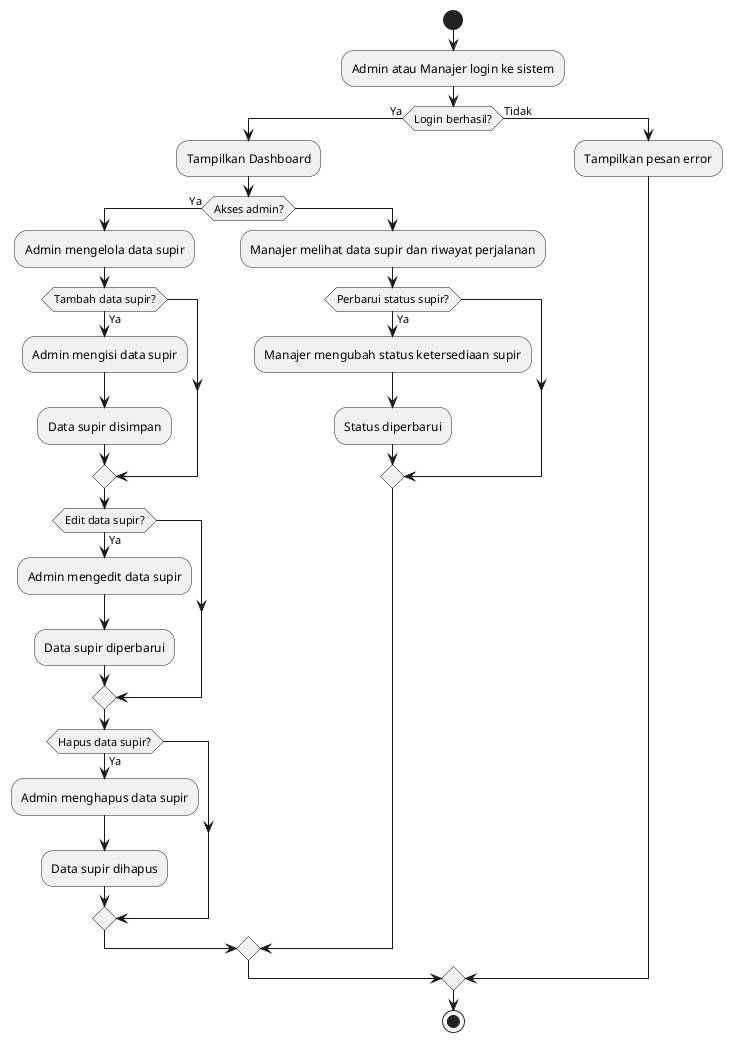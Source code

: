 @startuml
start
:Admin atau Manajer login ke sistem;
if (Login berhasil?) then (Ya)
    :Tampilkan Dashboard;
    if (Akses admin?) then (Ya)
        :Admin mengelola data supir;
        if (Tambah data supir?) then (Ya)
            :Admin mengisi data supir;
            :Data supir disimpan;
        endif
        if (Edit data supir?) then (Ya)
            :Admin mengedit data supir;
            :Data supir diperbarui;
        endif
        if (Hapus data supir?) then (Ya)
            :Admin menghapus data supir;
            :Data supir dihapus;
        endif
    else
        :Manajer melihat data supir dan riwayat perjalanan;
        if (Perbarui status supir?) then (Ya)
            :Manajer mengubah status ketersediaan supir;
            :Status diperbarui;
        endif
    endif
else (Tidak)
    :Tampilkan pesan error;
endif
stop
@enduml
